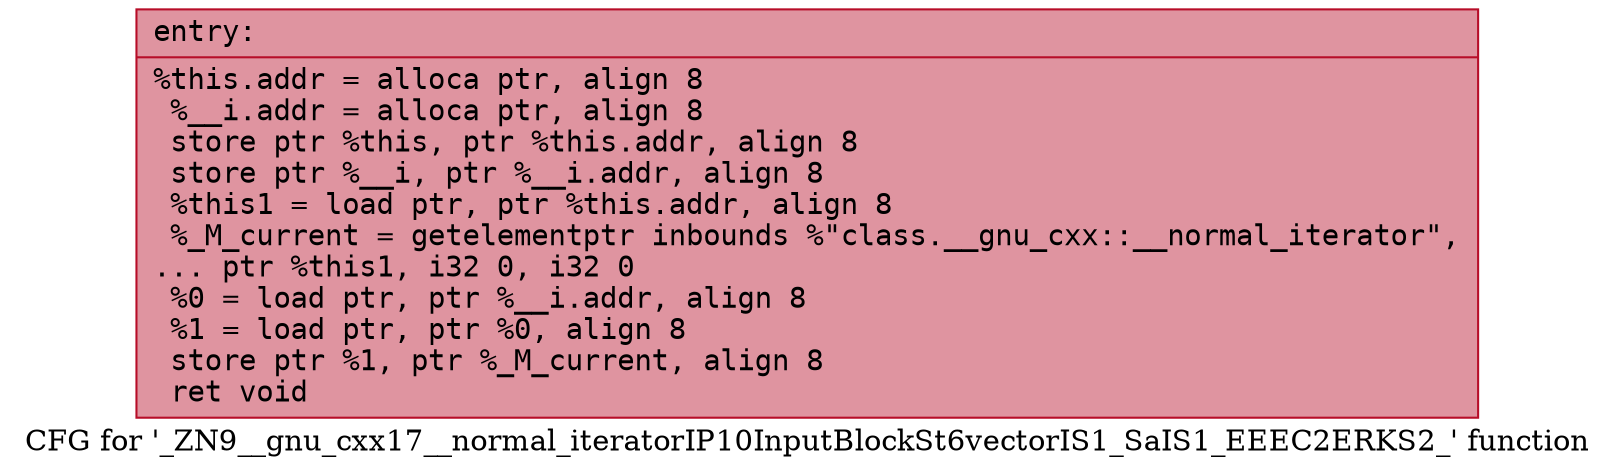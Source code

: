 digraph "CFG for '_ZN9__gnu_cxx17__normal_iteratorIP10InputBlockSt6vectorIS1_SaIS1_EEEC2ERKS2_' function" {
	label="CFG for '_ZN9__gnu_cxx17__normal_iteratorIP10InputBlockSt6vectorIS1_SaIS1_EEEC2ERKS2_' function";

	Node0x562c4e56bf80 [shape=record,color="#b70d28ff", style=filled, fillcolor="#b70d2870" fontname="Courier",label="{entry:\l|  %this.addr = alloca ptr, align 8\l  %__i.addr = alloca ptr, align 8\l  store ptr %this, ptr %this.addr, align 8\l  store ptr %__i, ptr %__i.addr, align 8\l  %this1 = load ptr, ptr %this.addr, align 8\l  %_M_current = getelementptr inbounds %\"class.__gnu_cxx::__normal_iterator\",\l... ptr %this1, i32 0, i32 0\l  %0 = load ptr, ptr %__i.addr, align 8\l  %1 = load ptr, ptr %0, align 8\l  store ptr %1, ptr %_M_current, align 8\l  ret void\l}"];
}
